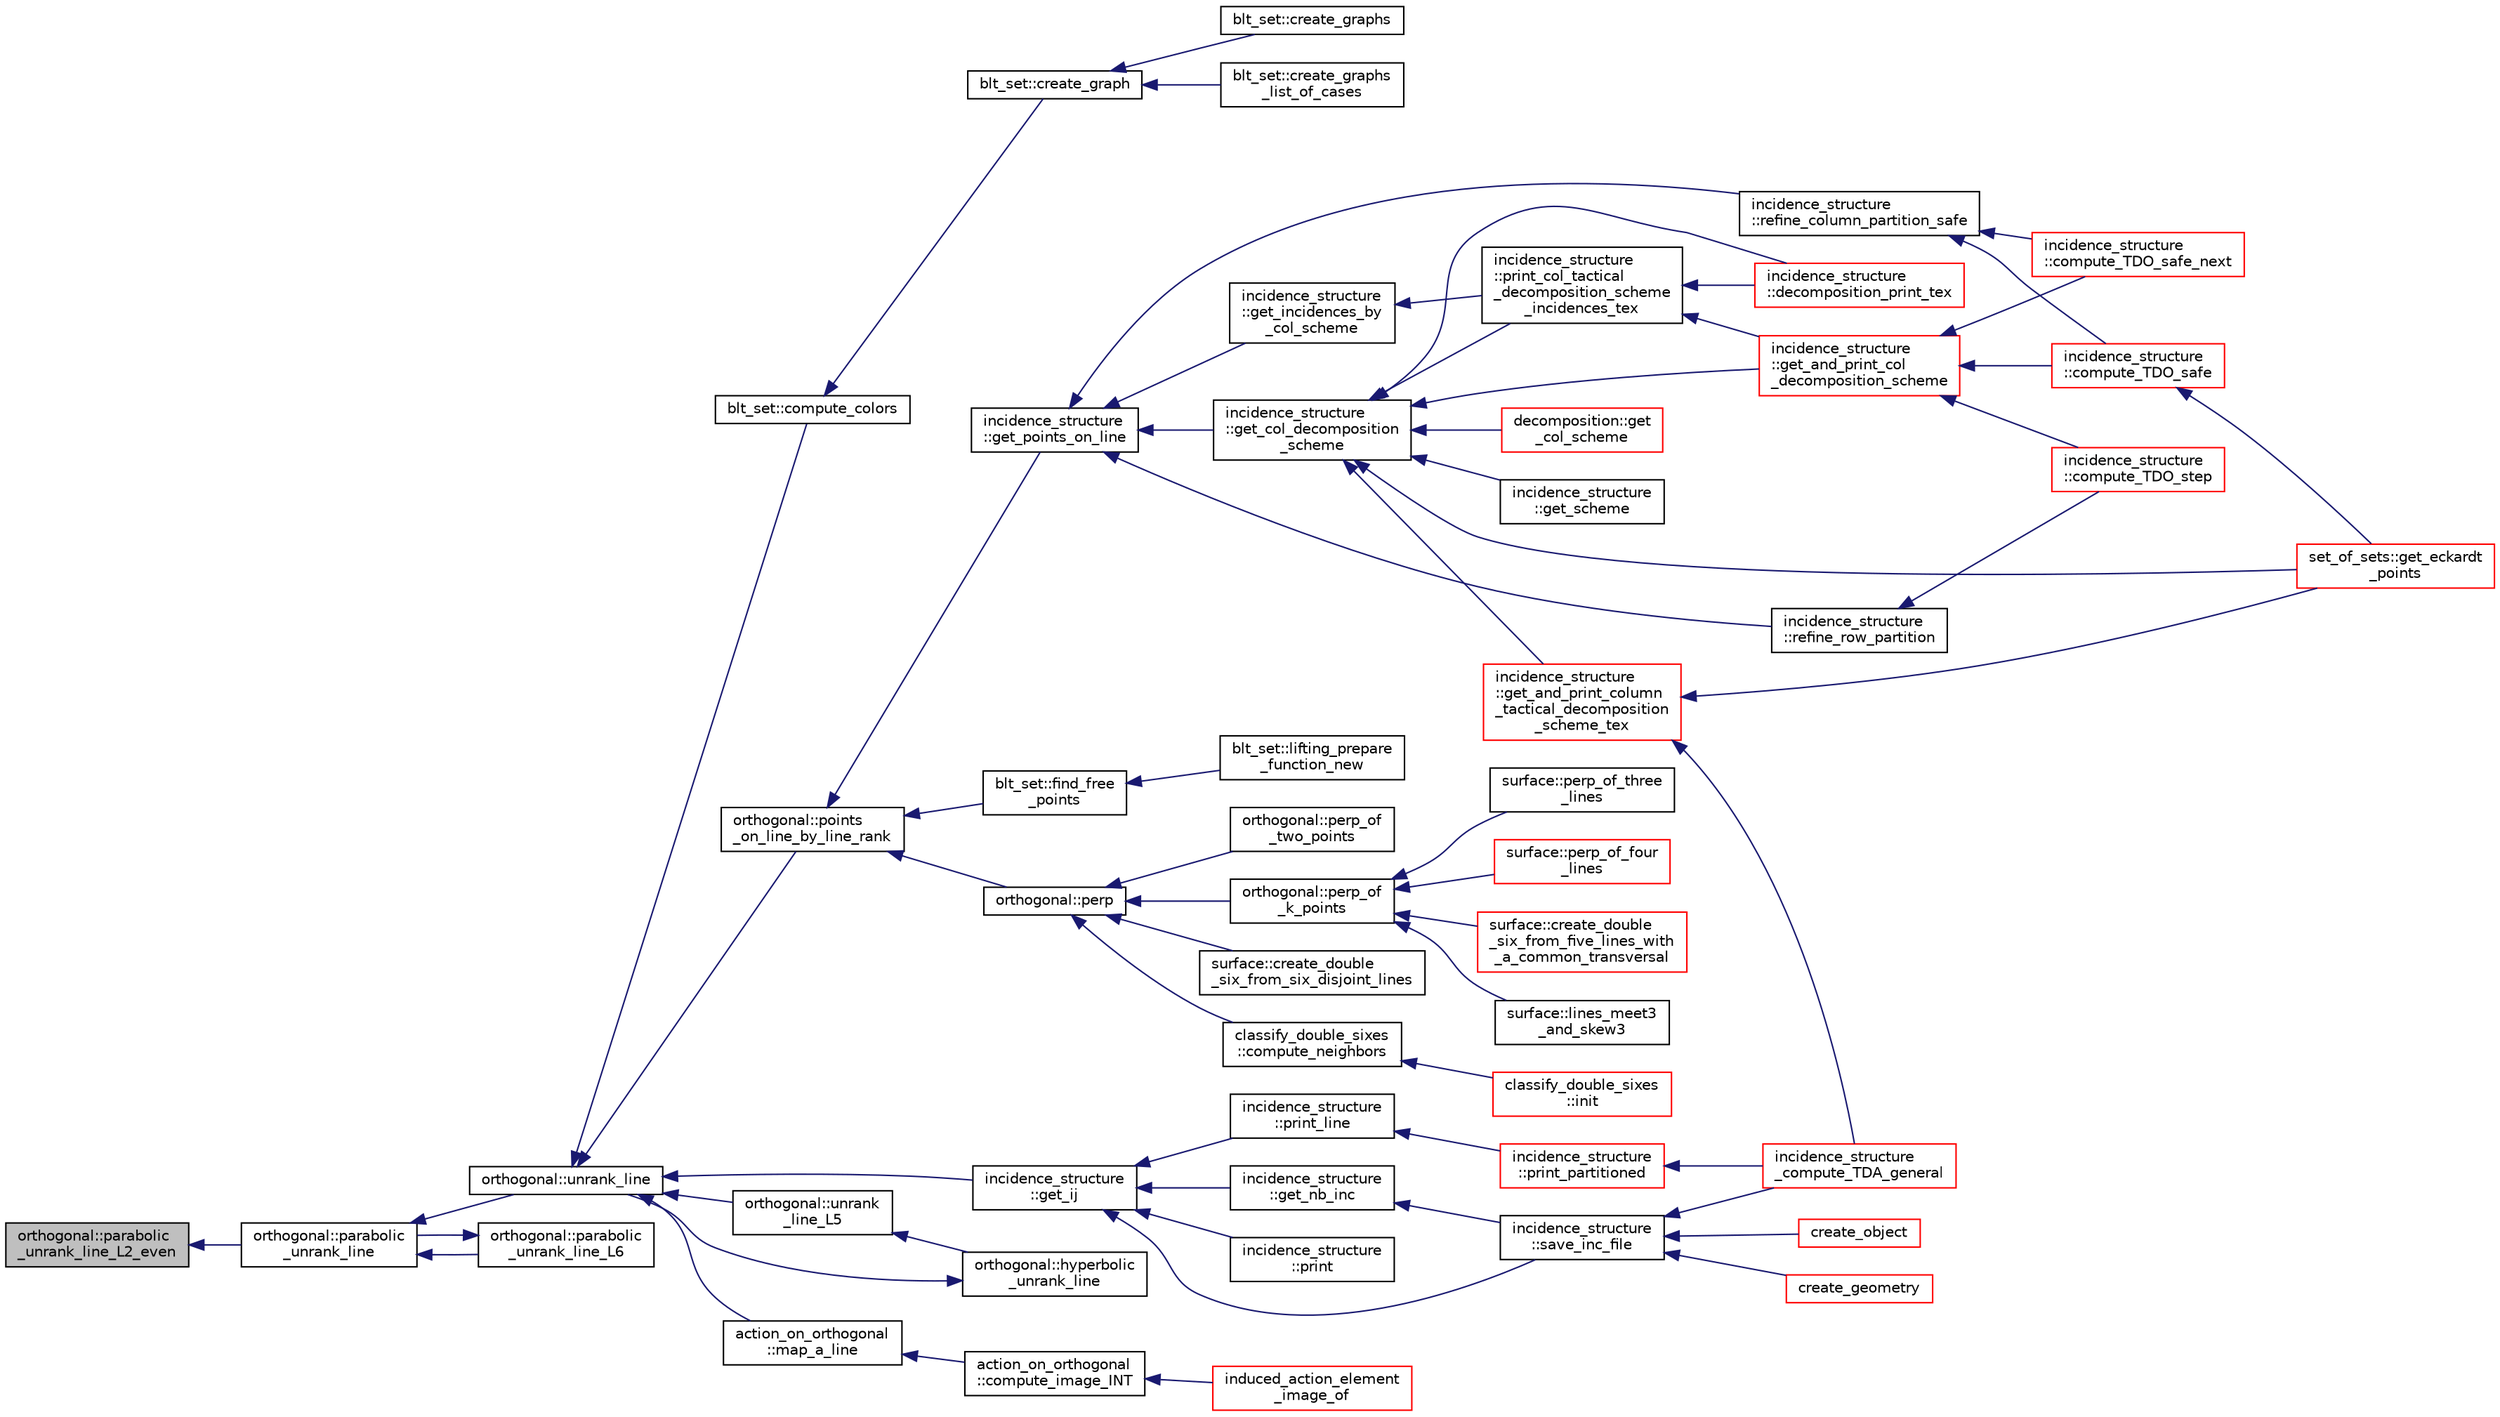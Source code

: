 digraph "orthogonal::parabolic_unrank_line_L2_even"
{
  edge [fontname="Helvetica",fontsize="10",labelfontname="Helvetica",labelfontsize="10"];
  node [fontname="Helvetica",fontsize="10",shape=record];
  rankdir="LR";
  Node32325 [label="orthogonal::parabolic\l_unrank_line_L2_even",height=0.2,width=0.4,color="black", fillcolor="grey75", style="filled", fontcolor="black"];
  Node32325 -> Node32326 [dir="back",color="midnightblue",fontsize="10",style="solid",fontname="Helvetica"];
  Node32326 [label="orthogonal::parabolic\l_unrank_line",height=0.2,width=0.4,color="black", fillcolor="white", style="filled",URL="$d7/daa/classorthogonal.html#a449cc51a62e11b8699befe951b0f8a4c"];
  Node32326 -> Node32327 [dir="back",color="midnightblue",fontsize="10",style="solid",fontname="Helvetica"];
  Node32327 [label="orthogonal::unrank_line",height=0.2,width=0.4,color="black", fillcolor="white", style="filled",URL="$d7/daa/classorthogonal.html#a27fec576f6e11b80dd4503fa3cf7611e"];
  Node32327 -> Node32328 [dir="back",color="midnightblue",fontsize="10",style="solid",fontname="Helvetica"];
  Node32328 [label="blt_set::compute_colors",height=0.2,width=0.4,color="black", fillcolor="white", style="filled",URL="$d1/d3d/classblt__set.html#a6629b3a1a50c0f2736034abaea6f7d63"];
  Node32328 -> Node32329 [dir="back",color="midnightblue",fontsize="10",style="solid",fontname="Helvetica"];
  Node32329 [label="blt_set::create_graph",height=0.2,width=0.4,color="black", fillcolor="white", style="filled",URL="$d1/d3d/classblt__set.html#ae92249ece99ffbc92e93e49cd5d5dccf"];
  Node32329 -> Node32330 [dir="back",color="midnightblue",fontsize="10",style="solid",fontname="Helvetica"];
  Node32330 [label="blt_set::create_graphs",height=0.2,width=0.4,color="black", fillcolor="white", style="filled",URL="$d1/d3d/classblt__set.html#a3f1d4a8ed15875c47b327949f26a4533"];
  Node32329 -> Node32331 [dir="back",color="midnightblue",fontsize="10",style="solid",fontname="Helvetica"];
  Node32331 [label="blt_set::create_graphs\l_list_of_cases",height=0.2,width=0.4,color="black", fillcolor="white", style="filled",URL="$d1/d3d/classblt__set.html#a91ad531d4154bd887182dbd6121476f3"];
  Node32327 -> Node32332 [dir="back",color="midnightblue",fontsize="10",style="solid",fontname="Helvetica"];
  Node32332 [label="orthogonal::points\l_on_line_by_line_rank",height=0.2,width=0.4,color="black", fillcolor="white", style="filled",URL="$d7/daa/classorthogonal.html#aec3f511b69d0a28340f93d6f904c5daa"];
  Node32332 -> Node32333 [dir="back",color="midnightblue",fontsize="10",style="solid",fontname="Helvetica"];
  Node32333 [label="blt_set::find_free\l_points",height=0.2,width=0.4,color="black", fillcolor="white", style="filled",URL="$d1/d3d/classblt__set.html#a71f82dd3dc4a901ea2a0949d2f1af302"];
  Node32333 -> Node32334 [dir="back",color="midnightblue",fontsize="10",style="solid",fontname="Helvetica"];
  Node32334 [label="blt_set::lifting_prepare\l_function_new",height=0.2,width=0.4,color="black", fillcolor="white", style="filled",URL="$d1/d3d/classblt__set.html#a1314b7c0a3b78ba54c0f61a397d8afce"];
  Node32332 -> Node32335 [dir="back",color="midnightblue",fontsize="10",style="solid",fontname="Helvetica"];
  Node32335 [label="orthogonal::perp",height=0.2,width=0.4,color="black", fillcolor="white", style="filled",URL="$d7/daa/classorthogonal.html#ae80e0fa8d1e8caddb9afbb466e3d3189"];
  Node32335 -> Node32336 [dir="back",color="midnightblue",fontsize="10",style="solid",fontname="Helvetica"];
  Node32336 [label="orthogonal::perp_of\l_two_points",height=0.2,width=0.4,color="black", fillcolor="white", style="filled",URL="$d7/daa/classorthogonal.html#a6a05fef2e61ed508bff66d6728c58ec0"];
  Node32335 -> Node32337 [dir="back",color="midnightblue",fontsize="10",style="solid",fontname="Helvetica"];
  Node32337 [label="orthogonal::perp_of\l_k_points",height=0.2,width=0.4,color="black", fillcolor="white", style="filled",URL="$d7/daa/classorthogonal.html#a6a92a4680dc76bb289141fc5c765f5fb"];
  Node32337 -> Node32338 [dir="back",color="midnightblue",fontsize="10",style="solid",fontname="Helvetica"];
  Node32338 [label="surface::lines_meet3\l_and_skew3",height=0.2,width=0.4,color="black", fillcolor="white", style="filled",URL="$d5/d88/classsurface.html#af87ed9d20b980a89342f20c206ae5790"];
  Node32337 -> Node32339 [dir="back",color="midnightblue",fontsize="10",style="solid",fontname="Helvetica"];
  Node32339 [label="surface::perp_of_three\l_lines",height=0.2,width=0.4,color="black", fillcolor="white", style="filled",URL="$d5/d88/classsurface.html#aaa43449a367799d405821a1cd5a7e644"];
  Node32337 -> Node32340 [dir="back",color="midnightblue",fontsize="10",style="solid",fontname="Helvetica"];
  Node32340 [label="surface::perp_of_four\l_lines",height=0.2,width=0.4,color="red", fillcolor="white", style="filled",URL="$d5/d88/classsurface.html#a8da8a93f1fcbf344eb943869b0d488f1"];
  Node32337 -> Node32350 [dir="back",color="midnightblue",fontsize="10",style="solid",fontname="Helvetica"];
  Node32350 [label="surface::create_double\l_six_from_five_lines_with\l_a_common_transversal",height=0.2,width=0.4,color="red", fillcolor="white", style="filled",URL="$d5/d88/classsurface.html#a6d8fafa386893521305e016011d55673"];
  Node32335 -> Node32364 [dir="back",color="midnightblue",fontsize="10",style="solid",fontname="Helvetica"];
  Node32364 [label="surface::create_double\l_six_from_six_disjoint_lines",height=0.2,width=0.4,color="black", fillcolor="white", style="filled",URL="$d5/d88/classsurface.html#a4c44f0a33d709edee71537547880dd87"];
  Node32335 -> Node32365 [dir="back",color="midnightblue",fontsize="10",style="solid",fontname="Helvetica"];
  Node32365 [label="classify_double_sixes\l::compute_neighbors",height=0.2,width=0.4,color="black", fillcolor="white", style="filled",URL="$dd/d23/classclassify__double__sixes.html#a675e241052c36c58063ddcfc06d209b2"];
  Node32365 -> Node32344 [dir="back",color="midnightblue",fontsize="10",style="solid",fontname="Helvetica"];
  Node32344 [label="classify_double_sixes\l::init",height=0.2,width=0.4,color="red", fillcolor="white", style="filled",URL="$dd/d23/classclassify__double__sixes.html#a8c5c41d5124b35379d626480ff225f7b"];
  Node32332 -> Node32366 [dir="back",color="midnightblue",fontsize="10",style="solid",fontname="Helvetica"];
  Node32366 [label="incidence_structure\l::get_points_on_line",height=0.2,width=0.4,color="black", fillcolor="white", style="filled",URL="$da/d8a/classincidence__structure.html#a1baf0d372125123bf55d27dacc720bda"];
  Node32366 -> Node32367 [dir="back",color="midnightblue",fontsize="10",style="solid",fontname="Helvetica"];
  Node32367 [label="incidence_structure\l::refine_column_partition_safe",height=0.2,width=0.4,color="black", fillcolor="white", style="filled",URL="$da/d8a/classincidence__structure.html#a958f8ddce2d53753adb1df588bf0e721"];
  Node32367 -> Node32368 [dir="back",color="midnightblue",fontsize="10",style="solid",fontname="Helvetica"];
  Node32368 [label="incidence_structure\l::compute_TDO_safe_next",height=0.2,width=0.4,color="red", fillcolor="white", style="filled",URL="$da/d8a/classincidence__structure.html#a7c315a348fc6bed0f8642767cc9cd7d1"];
  Node32367 -> Node32371 [dir="back",color="midnightblue",fontsize="10",style="solid",fontname="Helvetica"];
  Node32371 [label="incidence_structure\l::compute_TDO_safe",height=0.2,width=0.4,color="red", fillcolor="white", style="filled",URL="$da/d8a/classincidence__structure.html#ab1409e71c4b6855e49edfd3526644202"];
  Node32371 -> Node32372 [dir="back",color="midnightblue",fontsize="10",style="solid",fontname="Helvetica"];
  Node32372 [label="set_of_sets::get_eckardt\l_points",height=0.2,width=0.4,color="red", fillcolor="white", style="filled",URL="$da/dd6/classset__of__sets.html#af6713e71ef5a1b7cc7892d78900166c4"];
  Node32366 -> Node32385 [dir="back",color="midnightblue",fontsize="10",style="solid",fontname="Helvetica"];
  Node32385 [label="incidence_structure\l::refine_row_partition",height=0.2,width=0.4,color="black", fillcolor="white", style="filled",URL="$da/d8a/classincidence__structure.html#a6e1419be9f59e69fd83b44e6b11905ea"];
  Node32385 -> Node32386 [dir="back",color="midnightblue",fontsize="10",style="solid",fontname="Helvetica"];
  Node32386 [label="incidence_structure\l::compute_TDO_step",height=0.2,width=0.4,color="red", fillcolor="white", style="filled",URL="$da/d8a/classincidence__structure.html#a6175accaa64033df34d722c594a8b827"];
  Node32366 -> Node32390 [dir="back",color="midnightblue",fontsize="10",style="solid",fontname="Helvetica"];
  Node32390 [label="incidence_structure\l::get_incidences_by\l_col_scheme",height=0.2,width=0.4,color="black", fillcolor="white", style="filled",URL="$da/d8a/classincidence__structure.html#adacdd5e58318775f9d3049cbdf47c9ad"];
  Node32390 -> Node32391 [dir="back",color="midnightblue",fontsize="10",style="solid",fontname="Helvetica"];
  Node32391 [label="incidence_structure\l::print_col_tactical\l_decomposition_scheme\l_incidences_tex",height=0.2,width=0.4,color="black", fillcolor="white", style="filled",URL="$da/d8a/classincidence__structure.html#a56e24435baf9162d6c00080972b49b2c"];
  Node32391 -> Node32392 [dir="back",color="midnightblue",fontsize="10",style="solid",fontname="Helvetica"];
  Node32392 [label="incidence_structure\l::get_and_print_col\l_decomposition_scheme",height=0.2,width=0.4,color="red", fillcolor="white", style="filled",URL="$da/d8a/classincidence__structure.html#a0c51e7224f51f1434025ff6d8a10522c"];
  Node32392 -> Node32368 [dir="back",color="midnightblue",fontsize="10",style="solid",fontname="Helvetica"];
  Node32392 -> Node32371 [dir="back",color="midnightblue",fontsize="10",style="solid",fontname="Helvetica"];
  Node32392 -> Node32386 [dir="back",color="midnightblue",fontsize="10",style="solid",fontname="Helvetica"];
  Node32391 -> Node32393 [dir="back",color="midnightblue",fontsize="10",style="solid",fontname="Helvetica"];
  Node32393 [label="incidence_structure\l::decomposition_print_tex",height=0.2,width=0.4,color="red", fillcolor="white", style="filled",URL="$da/d8a/classincidence__structure.html#ada3fae9fd1819b36e6bfe18dedd01e6a"];
  Node32366 -> Node32394 [dir="back",color="midnightblue",fontsize="10",style="solid",fontname="Helvetica"];
  Node32394 [label="incidence_structure\l::get_col_decomposition\l_scheme",height=0.2,width=0.4,color="black", fillcolor="white", style="filled",URL="$da/d8a/classincidence__structure.html#a576b9add81a037a3d8f566ce28541673"];
  Node32394 -> Node32372 [dir="back",color="midnightblue",fontsize="10",style="solid",fontname="Helvetica"];
  Node32394 -> Node32395 [dir="back",color="midnightblue",fontsize="10",style="solid",fontname="Helvetica"];
  Node32395 [label="decomposition::get\l_col_scheme",height=0.2,width=0.4,color="red", fillcolor="white", style="filled",URL="$d3/d2b/classdecomposition.html#a998bb452e79a9e4afb13dd2c577f4bf3"];
  Node32394 -> Node32391 [dir="back",color="midnightblue",fontsize="10",style="solid",fontname="Helvetica"];
  Node32394 -> Node32392 [dir="back",color="midnightblue",fontsize="10",style="solid",fontname="Helvetica"];
  Node32394 -> Node32397 [dir="back",color="midnightblue",fontsize="10",style="solid",fontname="Helvetica"];
  Node32397 [label="incidence_structure\l::get_scheme",height=0.2,width=0.4,color="black", fillcolor="white", style="filled",URL="$da/d8a/classincidence__structure.html#a13191a7c41cd54c5a453e82395893ad9"];
  Node32394 -> Node32398 [dir="back",color="midnightblue",fontsize="10",style="solid",fontname="Helvetica"];
  Node32398 [label="incidence_structure\l::get_and_print_column\l_tactical_decomposition\l_scheme_tex",height=0.2,width=0.4,color="red", fillcolor="white", style="filled",URL="$da/d8a/classincidence__structure.html#a579c0686f4e480a4239e7a00c80f665f"];
  Node32398 -> Node32372 [dir="back",color="midnightblue",fontsize="10",style="solid",fontname="Helvetica"];
  Node32398 -> Node32399 [dir="back",color="midnightblue",fontsize="10",style="solid",fontname="Helvetica"];
  Node32399 [label="incidence_structure\l_compute_TDA_general",height=0.2,width=0.4,color="red", fillcolor="white", style="filled",URL="$df/d74/tl__geometry_8h.html#a21ab759f6e646f3fe703c17f39361448"];
  Node32394 -> Node32393 [dir="back",color="midnightblue",fontsize="10",style="solid",fontname="Helvetica"];
  Node32327 -> Node32402 [dir="back",color="midnightblue",fontsize="10",style="solid",fontname="Helvetica"];
  Node32402 [label="orthogonal::unrank\l_line_L5",height=0.2,width=0.4,color="black", fillcolor="white", style="filled",URL="$d7/daa/classorthogonal.html#a64148a40b356447a00d985789ad74c82"];
  Node32402 -> Node32403 [dir="back",color="midnightblue",fontsize="10",style="solid",fontname="Helvetica"];
  Node32403 [label="orthogonal::hyperbolic\l_unrank_line",height=0.2,width=0.4,color="black", fillcolor="white", style="filled",URL="$d7/daa/classorthogonal.html#a94952194cdcc478feb676e97e2e272f2"];
  Node32403 -> Node32327 [dir="back",color="midnightblue",fontsize="10",style="solid",fontname="Helvetica"];
  Node32327 -> Node32404 [dir="back",color="midnightblue",fontsize="10",style="solid",fontname="Helvetica"];
  Node32404 [label="incidence_structure\l::get_ij",height=0.2,width=0.4,color="black", fillcolor="white", style="filled",URL="$da/d8a/classincidence__structure.html#a5ee9b327bdd0c2714cadff040a4c4678"];
  Node32404 -> Node32405 [dir="back",color="midnightblue",fontsize="10",style="solid",fontname="Helvetica"];
  Node32405 [label="incidence_structure\l::get_nb_inc",height=0.2,width=0.4,color="black", fillcolor="white", style="filled",URL="$da/d8a/classincidence__structure.html#acdc1d5ce64ece8aefa6bcc7656ed932c"];
  Node32405 -> Node32406 [dir="back",color="midnightblue",fontsize="10",style="solid",fontname="Helvetica"];
  Node32406 [label="incidence_structure\l::save_inc_file",height=0.2,width=0.4,color="black", fillcolor="white", style="filled",URL="$da/d8a/classincidence__structure.html#a4fd15671d6a99a4cae34a24e3c0b7705"];
  Node32406 -> Node32407 [dir="back",color="midnightblue",fontsize="10",style="solid",fontname="Helvetica"];
  Node32407 [label="create_object",height=0.2,width=0.4,color="red", fillcolor="white", style="filled",URL="$de/d10/hamming_8_c.html#a290a0a0fa4965131997904ad9fe1840b"];
  Node32406 -> Node32409 [dir="back",color="midnightblue",fontsize="10",style="solid",fontname="Helvetica"];
  Node32409 [label="create_geometry",height=0.2,width=0.4,color="red", fillcolor="white", style="filled",URL="$de/d10/hamming_8_c.html#abb255fb19bad84799f04dcf4ffddb57b"];
  Node32406 -> Node32399 [dir="back",color="midnightblue",fontsize="10",style="solid",fontname="Helvetica"];
  Node32404 -> Node32406 [dir="back",color="midnightblue",fontsize="10",style="solid",fontname="Helvetica"];
  Node32404 -> Node32410 [dir="back",color="midnightblue",fontsize="10",style="solid",fontname="Helvetica"];
  Node32410 [label="incidence_structure\l::print",height=0.2,width=0.4,color="black", fillcolor="white", style="filled",URL="$da/d8a/classincidence__structure.html#a3f2a71302ef03e37de0654794e2a2c1a"];
  Node32404 -> Node32411 [dir="back",color="midnightblue",fontsize="10",style="solid",fontname="Helvetica"];
  Node32411 [label="incidence_structure\l::print_line",height=0.2,width=0.4,color="black", fillcolor="white", style="filled",URL="$da/d8a/classincidence__structure.html#ae76fdf2cf39ba776ed86b0b910d7746a"];
  Node32411 -> Node32412 [dir="back",color="midnightblue",fontsize="10",style="solid",fontname="Helvetica"];
  Node32412 [label="incidence_structure\l::print_partitioned",height=0.2,width=0.4,color="red", fillcolor="white", style="filled",URL="$da/d8a/classincidence__structure.html#a9e18878f5cc9dbeca4806bd5aab5b054"];
  Node32412 -> Node32399 [dir="back",color="midnightblue",fontsize="10",style="solid",fontname="Helvetica"];
  Node32327 -> Node32413 [dir="back",color="midnightblue",fontsize="10",style="solid",fontname="Helvetica"];
  Node32413 [label="action_on_orthogonal\l::map_a_line",height=0.2,width=0.4,color="black", fillcolor="white", style="filled",URL="$dc/d87/classaction__on__orthogonal.html#ac7e41a4bbc9e0f2813f2f7030f3ed177"];
  Node32413 -> Node32414 [dir="back",color="midnightblue",fontsize="10",style="solid",fontname="Helvetica"];
  Node32414 [label="action_on_orthogonal\l::compute_image_INT",height=0.2,width=0.4,color="black", fillcolor="white", style="filled",URL="$dc/d87/classaction__on__orthogonal.html#a53cee5a150163f7614151b9cd1fc06f3"];
  Node32414 -> Node32415 [dir="back",color="midnightblue",fontsize="10",style="solid",fontname="Helvetica"];
  Node32415 [label="induced_action_element\l_image_of",height=0.2,width=0.4,color="red", fillcolor="white", style="filled",URL="$d3/d27/interface_8_c.html#a821850d6c3988dd122de0489cd36f0f0"];
  Node32326 -> Node32615 [dir="back",color="midnightblue",fontsize="10",style="solid",fontname="Helvetica"];
  Node32615 [label="orthogonal::parabolic\l_unrank_line_L6",height=0.2,width=0.4,color="black", fillcolor="white", style="filled",URL="$d7/daa/classorthogonal.html#a3fecd8b43b3e09d6b35e550850b11d56"];
  Node32615 -> Node32326 [dir="back",color="midnightblue",fontsize="10",style="solid",fontname="Helvetica"];
}
